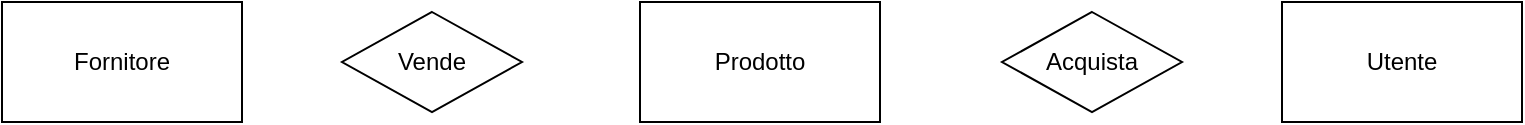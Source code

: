 <mxfile version="15.6.8"><diagram id="wTq9N5r1mDbkgZ2gK-QF" name="Page-1"><mxGraphModel dx="975" dy="598" grid="1" gridSize="10" guides="1" tooltips="1" connect="1" arrows="1" fold="1" page="1" pageScale="1" pageWidth="827" pageHeight="1169" math="0" shadow="0"><root><mxCell id="0"/><mxCell id="1" parent="0"/><mxCell id="2Ub8mIEkJuqV077EbhV4-1" value="Prodotto" style="rounded=0;whiteSpace=wrap;html=1;" vertex="1" parent="1"><mxGeometry x="349" y="280" width="120" height="60" as="geometry"/></mxCell><mxCell id="2Ub8mIEkJuqV077EbhV4-2" value="Fornitore" style="rounded=0;whiteSpace=wrap;html=1;" vertex="1" parent="1"><mxGeometry x="30" y="280" width="120" height="60" as="geometry"/></mxCell><mxCell id="2Ub8mIEkJuqV077EbhV4-3" value="Utente" style="rounded=0;whiteSpace=wrap;html=1;" vertex="1" parent="1"><mxGeometry x="670" y="280" width="120" height="60" as="geometry"/></mxCell><mxCell id="2Ub8mIEkJuqV077EbhV4-4" value="Vende" style="rhombus;whiteSpace=wrap;html=1;" vertex="1" parent="1"><mxGeometry x="200" y="285" width="90" height="50" as="geometry"/></mxCell><mxCell id="2Ub8mIEkJuqV077EbhV4-5" value="Acquista" style="rhombus;whiteSpace=wrap;html=1;" vertex="1" parent="1"><mxGeometry x="530" y="285" width="90" height="50" as="geometry"/></mxCell></root></mxGraphModel></diagram></mxfile>